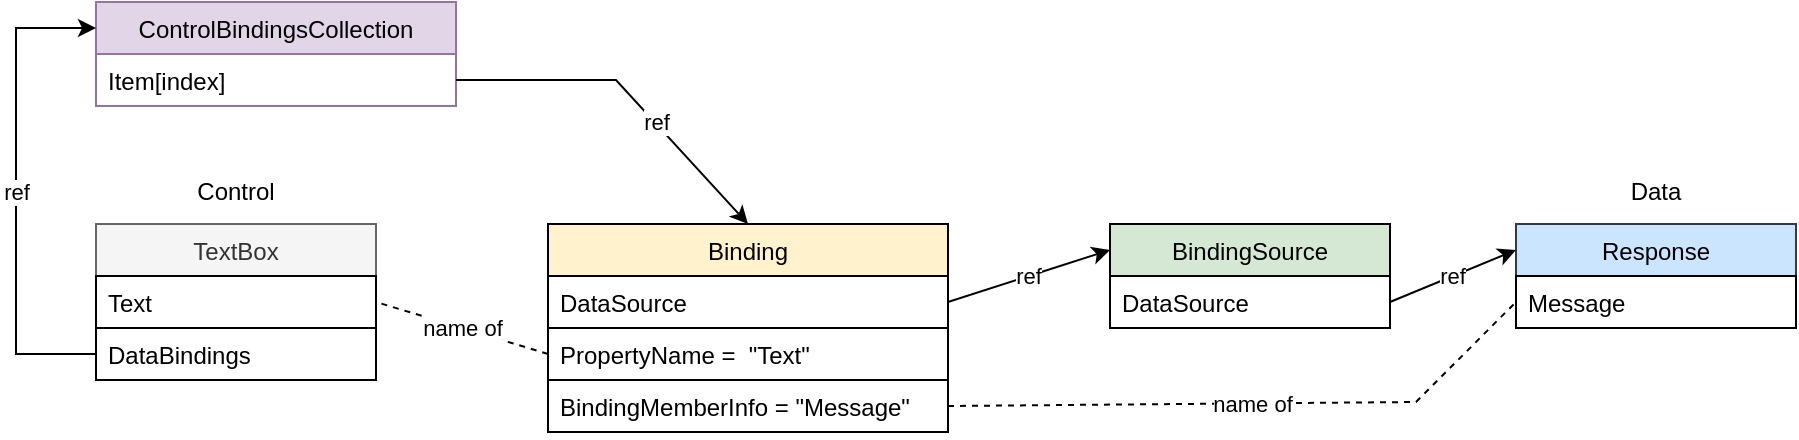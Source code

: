 <mxfile>
    <diagram id="K4BsTPlAUYRowYLgIe8M" name="Page-1">
        <mxGraphModel dx="1064" dy="790" grid="1" gridSize="10" guides="1" tooltips="1" connect="1" arrows="1" fold="1" page="1" pageScale="1" pageWidth="1100" pageHeight="850" background="#ffffff" math="0" shadow="0">
            <root>
                <mxCell id="0"/>
                <mxCell id="1" parent="0"/>
                <mxCell id="2" value="Response" style="swimlane;fontStyle=0;childLayout=stackLayout;horizontal=1;startSize=26;horizontalStack=0;resizeParent=1;resizeParentMax=0;resizeLast=0;collapsible=1;marginBottom=0;fillColor=#cce5ff;strokeColor=#36393d;" parent="1" vertex="1">
                    <mxGeometry x="820" y="191" width="140" height="52" as="geometry">
                        <mxRectangle x="150" y="160" width="50" height="26" as="alternateBounds"/>
                    </mxGeometry>
                </mxCell>
                <mxCell id="3" value="Message" style="text;strokeColor=default;fillColor=none;align=left;verticalAlign=top;spacingLeft=4;spacingRight=4;overflow=hidden;rotatable=0;points=[[0,0.5],[1,0.5]];portConstraint=eastwest;" parent="2" vertex="1">
                    <mxGeometry y="26" width="140" height="26" as="geometry"/>
                </mxCell>
                <mxCell id="6" value="TextBox" style="swimlane;fontStyle=0;childLayout=stackLayout;horizontal=1;startSize=26;horizontalStack=0;resizeParent=1;resizeParentMax=0;resizeLast=0;collapsible=1;marginBottom=0;fillColor=#f5f5f5;strokeColor=#666666;fontColor=#333333;" parent="1" vertex="1">
                    <mxGeometry x="110" y="191" width="140" height="78" as="geometry">
                        <mxRectangle x="150" y="160" width="50" height="26" as="alternateBounds"/>
                    </mxGeometry>
                </mxCell>
                <mxCell id="7" value="Text" style="text;strokeColor=default;fillColor=none;align=left;verticalAlign=top;spacingLeft=4;spacingRight=4;overflow=hidden;rotatable=0;points=[[0,0.5],[1,0.5]];portConstraint=eastwest;" parent="6" vertex="1">
                    <mxGeometry y="26" width="140" height="26" as="geometry"/>
                </mxCell>
                <mxCell id="27" value="DataBindings" style="text;strokeColor=default;fillColor=none;align=left;verticalAlign=top;spacingLeft=4;spacingRight=4;overflow=hidden;rotatable=0;points=[[0,0.5],[1,0.5]];portConstraint=eastwest;" vertex="1" parent="6">
                    <mxGeometry y="52" width="140" height="26" as="geometry"/>
                </mxCell>
                <mxCell id="9" value="Data" style="text;html=1;strokeColor=none;fillColor=none;align=center;verticalAlign=middle;whiteSpace=wrap;rounded=0;" parent="1" vertex="1">
                    <mxGeometry x="820" y="160" width="140" height="30" as="geometry"/>
                </mxCell>
                <mxCell id="15" value="Control" style="text;html=1;strokeColor=none;fillColor=none;align=center;verticalAlign=middle;whiteSpace=wrap;rounded=0;" parent="1" vertex="1">
                    <mxGeometry x="110" y="160" width="140" height="30" as="geometry"/>
                </mxCell>
                <mxCell id="16" value="BindingSource" style="swimlane;fontStyle=0;childLayout=stackLayout;horizontal=1;startSize=26;horizontalStack=0;resizeParent=1;resizeParentMax=0;resizeLast=0;collapsible=1;marginBottom=0;fillColor=#d5e8d4;strokeColor=#000000;" parent="1" vertex="1">
                    <mxGeometry x="617" y="191" width="140" height="52" as="geometry">
                        <mxRectangle x="150" y="160" width="50" height="26" as="alternateBounds"/>
                    </mxGeometry>
                </mxCell>
                <mxCell id="17" value="DataSource" style="text;strokeColor=default;fillColor=none;align=left;verticalAlign=top;spacingLeft=4;spacingRight=4;overflow=hidden;rotatable=0;points=[[0,0.5],[1,0.5]];portConstraint=eastwest;" parent="16" vertex="1">
                    <mxGeometry y="26" width="140" height="26" as="geometry"/>
                </mxCell>
                <mxCell id="19" value="Binding" style="swimlane;fontStyle=0;childLayout=stackLayout;horizontal=1;startSize=26;horizontalStack=0;resizeParent=1;resizeParentMax=0;resizeLast=0;collapsible=1;marginBottom=0;fillColor=#fff2cc;strokeColor=#000000;" parent="1" vertex="1">
                    <mxGeometry x="336" y="191" width="200" height="104" as="geometry">
                        <mxRectangle x="150" y="160" width="50" height="26" as="alternateBounds"/>
                    </mxGeometry>
                </mxCell>
                <mxCell id="20" value="DataSource" style="text;strokeColor=default;fillColor=none;align=left;verticalAlign=top;spacingLeft=4;spacingRight=4;overflow=hidden;rotatable=0;points=[[0,0.5],[1,0.5]];portConstraint=eastwest;" parent="19" vertex="1">
                    <mxGeometry y="26" width="200" height="26" as="geometry"/>
                </mxCell>
                <mxCell id="23" value="PropertyName =  &quot;Text&quot;" style="text;strokeColor=default;fillColor=none;align=left;verticalAlign=top;spacingLeft=4;spacingRight=4;overflow=hidden;rotatable=0;points=[[0,0.5],[1,0.5]];portConstraint=eastwest;" parent="19" vertex="1">
                    <mxGeometry y="52" width="200" height="26" as="geometry"/>
                </mxCell>
                <mxCell id="32" value="BindingMemberInfo = &quot;Message&quot;" style="text;strokeColor=default;fillColor=none;align=left;verticalAlign=top;spacingLeft=4;spacingRight=4;overflow=hidden;rotatable=0;points=[[0,0.5],[1,0.5]];portConstraint=eastwest;" vertex="1" parent="19">
                    <mxGeometry y="78" width="200" height="26" as="geometry"/>
                </mxCell>
                <mxCell id="22" value="ref" style="endArrow=classic;html=1;exitX=1;exitY=0.5;exitDx=0;exitDy=0;entryX=0;entryY=0.25;entryDx=0;entryDy=0;fontStyle=0" parent="1" source="17" target="2" edge="1">
                    <mxGeometry width="50" height="50" relative="1" as="geometry">
                        <mxPoint x="680" y="440" as="sourcePoint"/>
                        <mxPoint x="730" y="390" as="targetPoint"/>
                    </mxGeometry>
                </mxCell>
                <mxCell id="25" value="ref" style="endArrow=classic;html=1;exitX=1;exitY=0.5;exitDx=0;exitDy=0;entryX=0;entryY=0.25;entryDx=0;entryDy=0;" parent="1" source="20" target="16" edge="1">
                    <mxGeometry width="50" height="50" relative="1" as="geometry">
                        <mxPoint x="440" y="380" as="sourcePoint"/>
                        <mxPoint x="490" y="330" as="targetPoint"/>
                    </mxGeometry>
                </mxCell>
                <mxCell id="26" value="name of" style="endArrow=none;dashed=1;html=1;entryX=1;entryY=0.5;entryDx=0;entryDy=0;exitX=0;exitY=0.5;exitDx=0;exitDy=0;" parent="1" source="23" target="7" edge="1">
                    <mxGeometry width="50" height="50" relative="1" as="geometry">
                        <mxPoint x="260" y="300" as="sourcePoint"/>
                        <mxPoint x="310" y="250" as="targetPoint"/>
                    </mxGeometry>
                </mxCell>
                <mxCell id="28" value="ControlBindingsCollection" style="swimlane;fontStyle=0;childLayout=stackLayout;horizontal=1;startSize=26;horizontalStack=0;resizeParent=1;resizeParentMax=0;resizeLast=0;collapsible=1;marginBottom=0;fillColor=#e1d5e7;strokeColor=#9673a6;" vertex="1" parent="1">
                    <mxGeometry x="110" y="80" width="180" height="52" as="geometry">
                        <mxRectangle x="150" y="160" width="50" height="26" as="alternateBounds"/>
                    </mxGeometry>
                </mxCell>
                <mxCell id="29" value="Item[index]" style="text;strokeColor=none;fillColor=none;align=left;verticalAlign=top;spacingLeft=4;spacingRight=4;overflow=hidden;rotatable=0;points=[[0,0.5],[1,0.5]];portConstraint=eastwest;" vertex="1" parent="28">
                    <mxGeometry y="26" width="180" height="26" as="geometry"/>
                </mxCell>
                <mxCell id="30" value="ref" style="endArrow=classic;html=1;exitX=0;exitY=0.5;exitDx=0;exitDy=0;entryX=0;entryY=0.25;entryDx=0;entryDy=0;rounded=0;" edge="1" parent="1" source="27" target="28">
                    <mxGeometry width="50" height="50" relative="1" as="geometry">
                        <mxPoint x="80" y="480" as="sourcePoint"/>
                        <mxPoint x="130" y="430" as="targetPoint"/>
                        <Array as="points">
                            <mxPoint x="70" y="256"/>
                            <mxPoint x="70" y="93"/>
                        </Array>
                    </mxGeometry>
                </mxCell>
                <mxCell id="31" value="ref" style="endArrow=classic;html=1;rounded=0;exitX=1;exitY=0.5;exitDx=0;exitDy=0;entryX=0.5;entryY=0;entryDx=0;entryDy=0;" edge="1" parent="1" source="29" target="19">
                    <mxGeometry x="0.227" y="1" width="50" height="50" relative="1" as="geometry">
                        <mxPoint x="350" y="460" as="sourcePoint"/>
                        <mxPoint x="400" y="370" as="targetPoint"/>
                        <Array as="points">
                            <mxPoint x="370" y="119"/>
                        </Array>
                        <mxPoint as="offset"/>
                    </mxGeometry>
                </mxCell>
                <mxCell id="34" value="name of" style="endArrow=none;dashed=1;html=1;rounded=0;exitX=1;exitY=0.5;exitDx=0;exitDy=0;entryX=0;entryY=0.5;entryDx=0;entryDy=0;" edge="1" parent="1" source="32" target="3">
                    <mxGeometry width="50" height="50" relative="1" as="geometry">
                        <mxPoint x="540" y="420" as="sourcePoint"/>
                        <mxPoint x="590" y="370" as="targetPoint"/>
                        <Array as="points">
                            <mxPoint x="770" y="280"/>
                        </Array>
                    </mxGeometry>
                </mxCell>
            </root>
        </mxGraphModel>
    </diagram>
</mxfile>